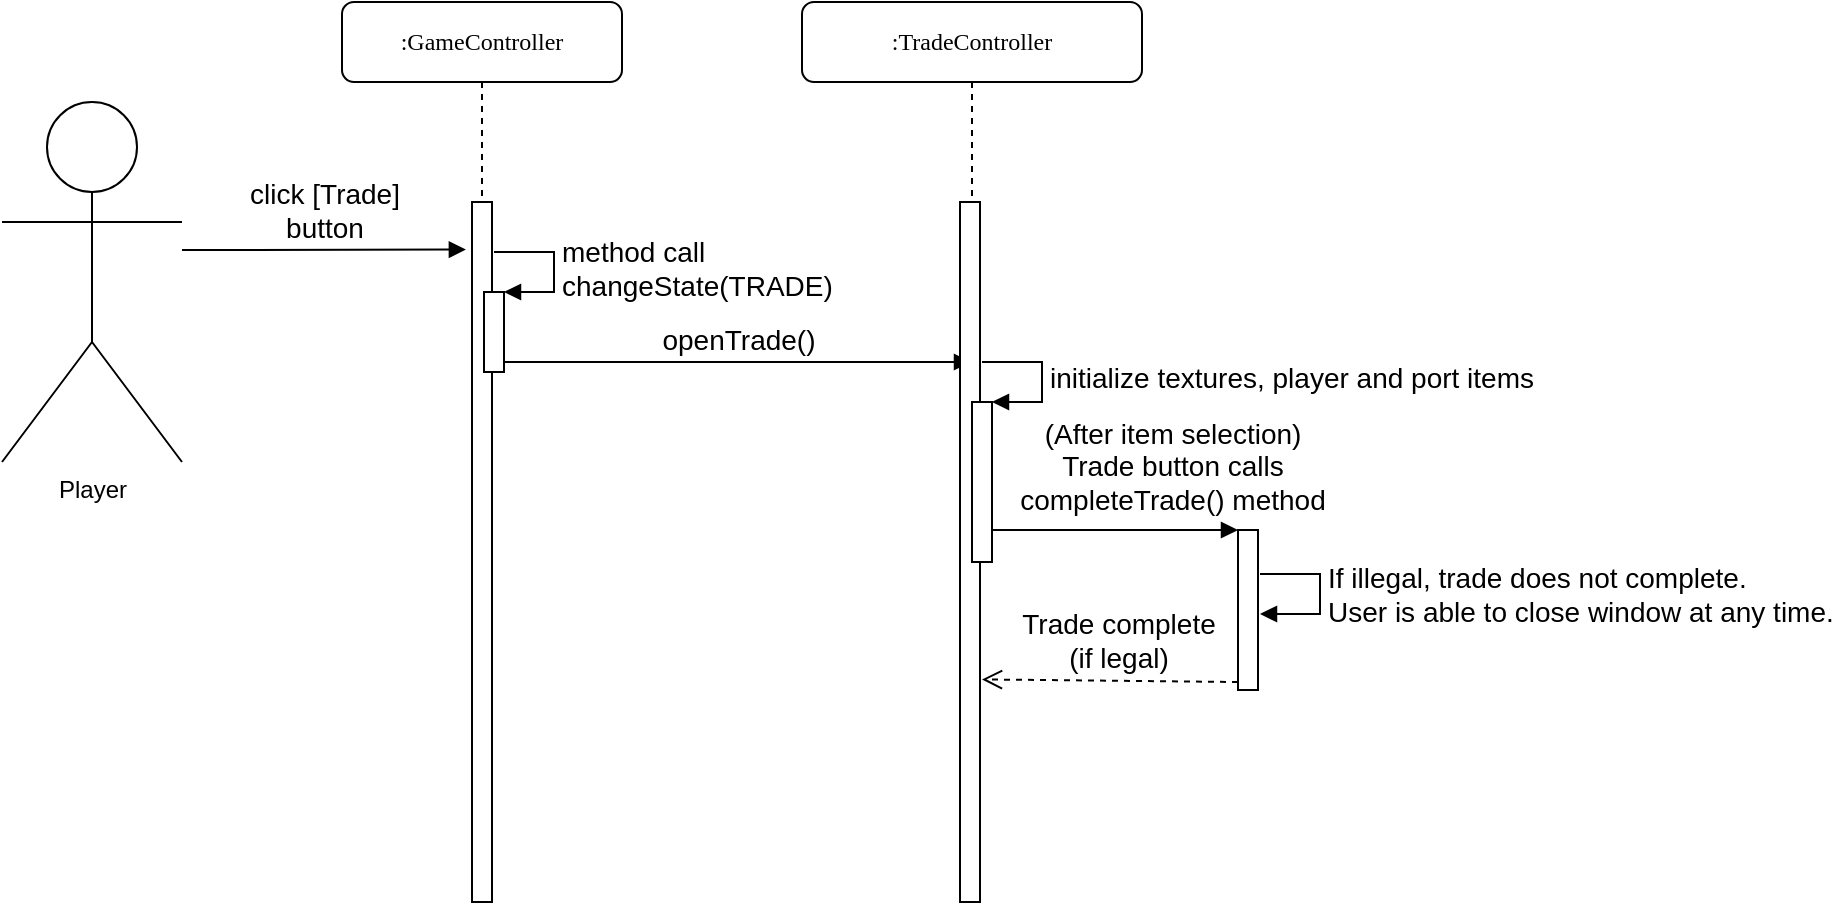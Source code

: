 <mxfile version="17.4.6" type="device"><diagram name="Page-1" id="13e1069c-82ec-6db2-03f1-153e76fe0fe0"><mxGraphModel dx="1038" dy="556" grid="1" gridSize="10" guides="1" tooltips="1" connect="1" arrows="1" fold="1" page="1" pageScale="1" pageWidth="1100" pageHeight="850" background="none" math="0" shadow="0"><root><mxCell id="0"/><mxCell id="1" parent="0"/><mxCell id="7baba1c4bc27f4b0-8" value=":GameController" style="shape=umlLifeline;perimeter=lifelinePerimeter;whiteSpace=wrap;html=1;container=1;collapsible=0;recursiveResize=0;outlineConnect=0;rounded=1;shadow=0;comic=0;labelBackgroundColor=none;strokeWidth=1;fontFamily=Verdana;fontSize=12;align=center;" parent="1" vertex="1"><mxGeometry x="250" y="80" width="140" height="450" as="geometry"/></mxCell><mxCell id="xHNkeAp5LJbLDVvGtyhf-5" value="" style="html=1;points=[];perimeter=orthogonalPerimeter;rounded=0;shadow=0;comic=0;labelBackgroundColor=none;strokeWidth=1;fontFamily=Verdana;fontSize=12;align=center;" parent="7baba1c4bc27f4b0-8" vertex="1"><mxGeometry x="65" y="100" width="10" height="350" as="geometry"/></mxCell><mxCell id="77o_unySNiyJXCNIzxzm-1" value="" style="html=1;points=[];perimeter=orthogonalPerimeter;" vertex="1" parent="7baba1c4bc27f4b0-8"><mxGeometry x="71" y="145" width="10" height="40" as="geometry"/></mxCell><mxCell id="77o_unySNiyJXCNIzxzm-2" value="&lt;span style=&quot;font-size: 14px ; text-align: center&quot;&gt;method call&lt;/span&gt;&lt;br style=&quot;font-size: 14px ; text-align: center&quot;&gt;&lt;span style=&quot;font-size: 14px ; text-align: center&quot;&gt;changeState(TRADE)&lt;/span&gt;" style="edgeStyle=orthogonalEdgeStyle;html=1;align=left;spacingLeft=2;endArrow=block;rounded=0;entryX=1;entryY=0;" edge="1" target="77o_unySNiyJXCNIzxzm-1" parent="7baba1c4bc27f4b0-8"><mxGeometry relative="1" as="geometry"><mxPoint x="76" y="125" as="sourcePoint"/><Array as="points"><mxPoint x="106" y="125"/></Array></mxGeometry></mxCell><mxCell id="77o_unySNiyJXCNIzxzm-10" value="openTrade()" style="html=1;verticalAlign=bottom;endArrow=block;rounded=0;fontSize=14;" edge="1" parent="7baba1c4bc27f4b0-8" target="77o_unySNiyJXCNIzxzm-5"><mxGeometry width="80" relative="1" as="geometry"><mxPoint x="81" y="180" as="sourcePoint"/><mxPoint x="161" y="180" as="targetPoint"/></mxGeometry></mxCell><mxCell id="FbpoyVZiMd0oUrqnz2Ra-1" value="Player" style="shape=umlActor;verticalLabelPosition=bottom;verticalAlign=top;html=1;" parent="1" vertex="1"><mxGeometry x="80" y="130" width="90" height="180" as="geometry"/></mxCell><mxCell id="FbpoyVZiMd0oUrqnz2Ra-24" value="&lt;span style=&quot;font-size: 14px&quot;&gt;click [Trade]&lt;br&gt;button&lt;br&gt;&lt;/span&gt;" style="html=1;verticalAlign=bottom;endArrow=block;rounded=0;entryX=-0.306;entryY=0.068;entryDx=0;entryDy=0;entryPerimeter=0;" parent="1" target="xHNkeAp5LJbLDVvGtyhf-5" edge="1"><mxGeometry width="80" relative="1" as="geometry"><mxPoint x="170" y="204" as="sourcePoint"/><mxPoint x="305" y="204" as="targetPoint"/></mxGeometry></mxCell><mxCell id="77o_unySNiyJXCNIzxzm-5" value=":TradeController" style="shape=umlLifeline;perimeter=lifelinePerimeter;whiteSpace=wrap;html=1;container=1;collapsible=0;recursiveResize=0;outlineConnect=0;rounded=1;shadow=0;comic=0;labelBackgroundColor=none;strokeWidth=1;fontFamily=Verdana;fontSize=12;align=center;" vertex="1" parent="1"><mxGeometry x="480" y="80" width="170" height="450" as="geometry"/></mxCell><mxCell id="77o_unySNiyJXCNIzxzm-6" value="" style="html=1;points=[];perimeter=orthogonalPerimeter;rounded=0;shadow=0;comic=0;labelBackgroundColor=none;strokeWidth=1;fontFamily=Verdana;fontSize=12;align=center;" vertex="1" parent="77o_unySNiyJXCNIzxzm-5"><mxGeometry x="79" y="100" width="10" height="350" as="geometry"/></mxCell><mxCell id="77o_unySNiyJXCNIzxzm-11" value="" style="html=1;points=[];perimeter=orthogonalPerimeter;fontSize=14;" vertex="1" parent="77o_unySNiyJXCNIzxzm-5"><mxGeometry x="85" y="200" width="10" height="80" as="geometry"/></mxCell><mxCell id="77o_unySNiyJXCNIzxzm-12" value="initialize textures, player and port items" style="edgeStyle=orthogonalEdgeStyle;html=1;align=left;spacingLeft=2;endArrow=block;rounded=0;entryX=1;entryY=0;fontSize=14;" edge="1" target="77o_unySNiyJXCNIzxzm-11" parent="77o_unySNiyJXCNIzxzm-5"><mxGeometry relative="1" as="geometry"><mxPoint x="90" y="180" as="sourcePoint"/><Array as="points"><mxPoint x="120" y="180"/></Array></mxGeometry></mxCell><mxCell id="77o_unySNiyJXCNIzxzm-13" value="" style="html=1;points=[];perimeter=orthogonalPerimeter;fontSize=14;" vertex="1" parent="1"><mxGeometry x="698" y="344" width="10" height="80" as="geometry"/></mxCell><mxCell id="77o_unySNiyJXCNIzxzm-14" value="(After item selection)&lt;br&gt;Trade button calls&lt;br&gt;completeTrade() method" style="html=1;verticalAlign=bottom;endArrow=block;entryX=0;entryY=0;rounded=0;fontSize=14;" edge="1" target="77o_unySNiyJXCNIzxzm-13" parent="1" source="77o_unySNiyJXCNIzxzm-11"><mxGeometry x="0.463" y="4" relative="1" as="geometry"><mxPoint x="628" y="344" as="sourcePoint"/><mxPoint as="offset"/></mxGeometry></mxCell><mxCell id="77o_unySNiyJXCNIzxzm-15" value="Trade complete&lt;br&gt;(if legal)" style="html=1;verticalAlign=bottom;endArrow=open;dashed=1;endSize=8;exitX=0;exitY=0.95;rounded=0;fontSize=14;entryX=1.1;entryY=0.682;entryDx=0;entryDy=0;entryPerimeter=0;" edge="1" source="77o_unySNiyJXCNIzxzm-13" parent="1" target="77o_unySNiyJXCNIzxzm-6"><mxGeometry x="-0.056" relative="1" as="geometry"><mxPoint x="579.5" y="420" as="targetPoint"/><mxPoint as="offset"/></mxGeometry></mxCell><mxCell id="77o_unySNiyJXCNIzxzm-18" value="If illegal, trade does not complete.&lt;br&gt;User is able to close window at any time." style="edgeStyle=orthogonalEdgeStyle;html=1;align=left;spacingLeft=2;endArrow=block;rounded=0;fontSize=14;" edge="1" parent="1"><mxGeometry relative="1" as="geometry"><mxPoint x="709" y="366" as="sourcePoint"/><Array as="points"><mxPoint x="739" y="366"/></Array><mxPoint x="709" y="386" as="targetPoint"/></mxGeometry></mxCell></root></mxGraphModel></diagram></mxfile>
